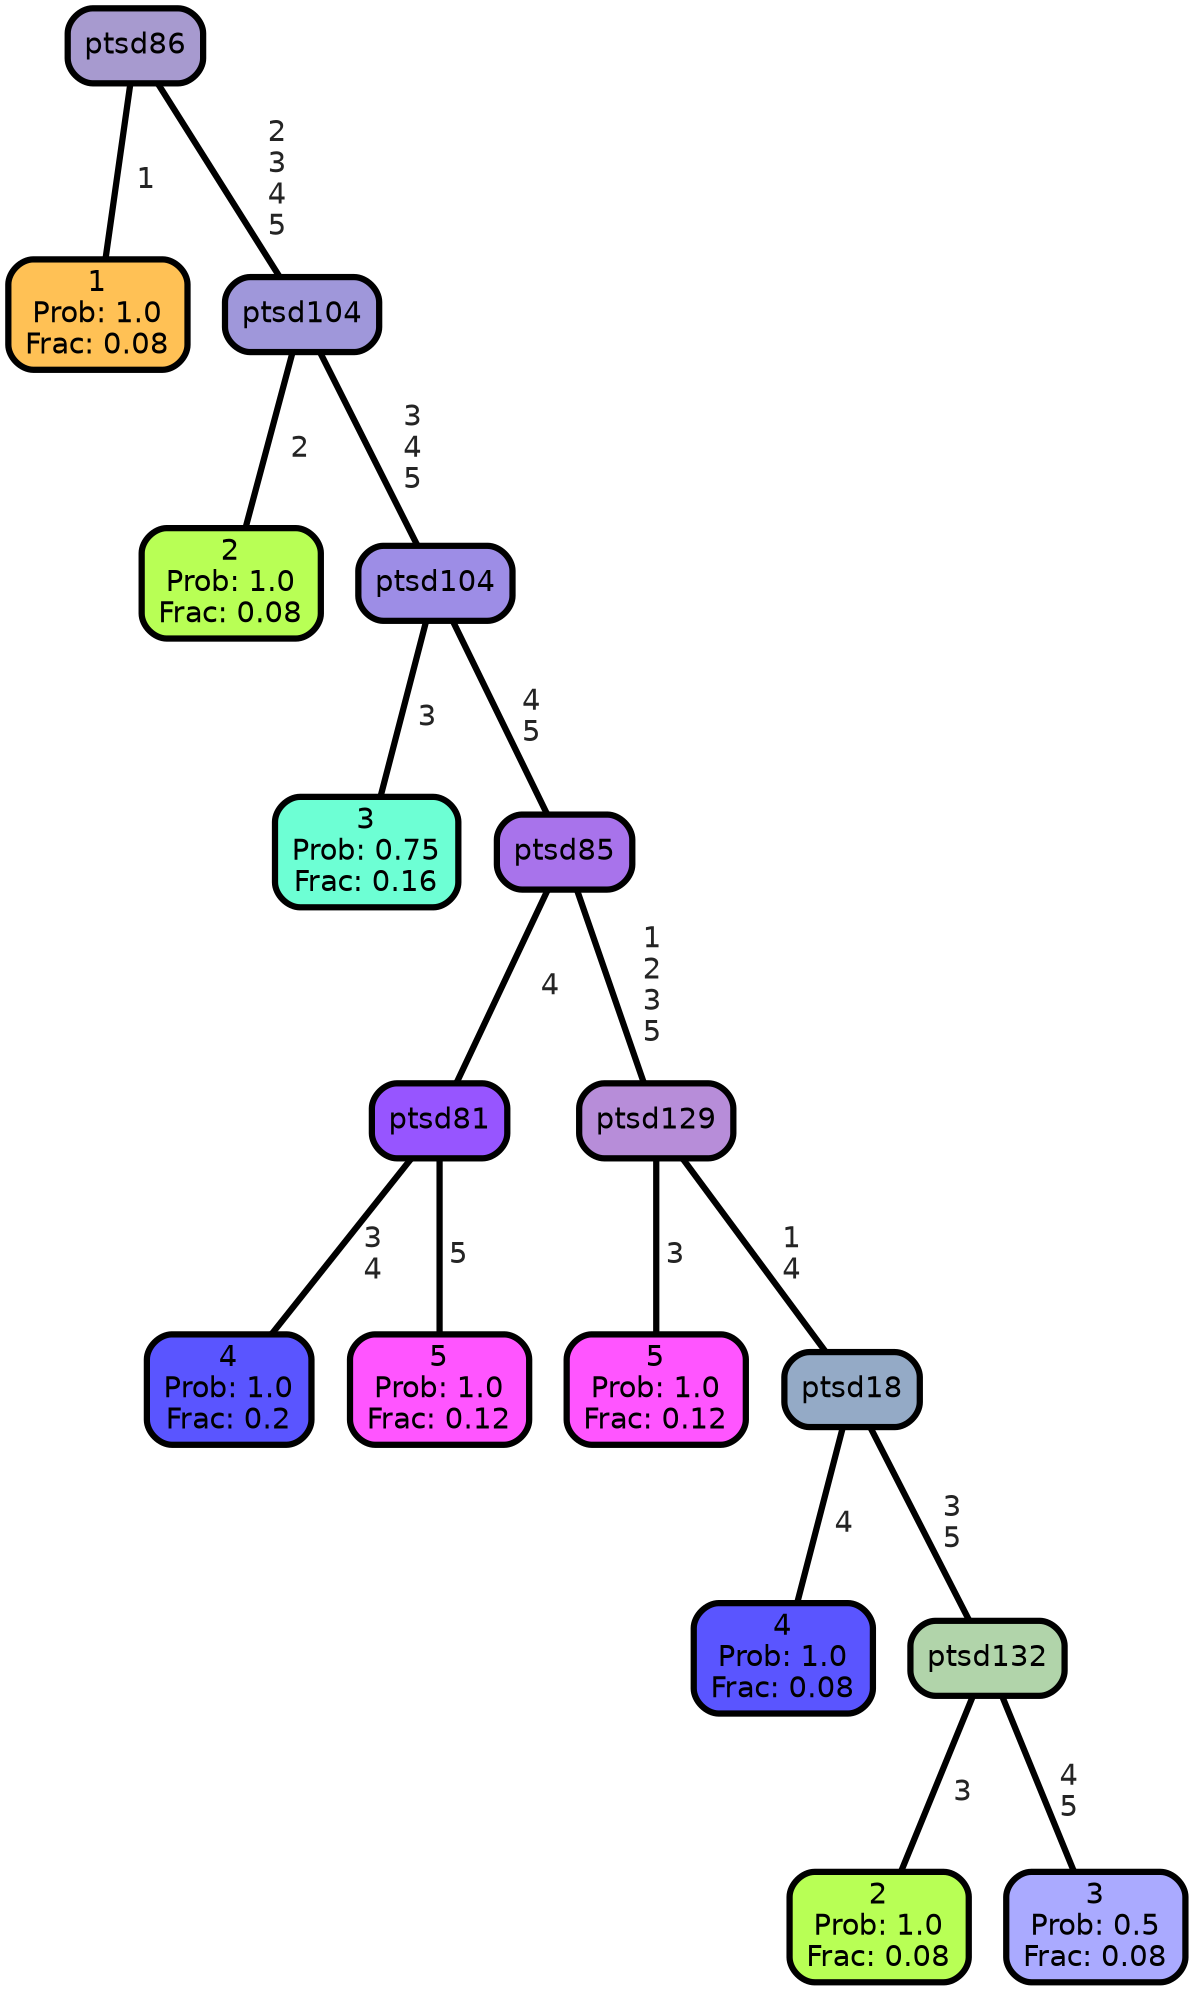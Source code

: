 graph Tree {
node [shape=box, style="filled, rounded",color="black",penwidth="3",fontcolor="black",                 fontname=helvetica] ;
graph [ranksep="0 equally", splines=straight,                 bgcolor=transparent, dpi=200] ;
edge [fontname=helvetica, fontweight=bold,fontcolor=grey14,color=black] ;
0 [label="1
Prob: 1.0
Frac: 0.08", fillcolor="#ffc155"] ;
1 [label="ptsd86", fillcolor="#a79acf"] ;
2 [label="2
Prob: 1.0
Frac: 0.08", fillcolor="#b8ff55"] ;
3 [label="ptsd104", fillcolor="#9f97da"] ;
4 [label="3
Prob: 0.75
Frac: 0.16", fillcolor="#6dffd4"] ;
5 [label="ptsd104", fillcolor="#9d8de6"] ;
6 [label="4
Prob: 1.0
Frac: 0.2", fillcolor="#5a55ff"] ;
7 [label="ptsd81", fillcolor="#9755ff"] ;
8 [label="5
Prob: 1.0
Frac: 0.12", fillcolor="#ff55ff"] ;
9 [label="ptsd85", fillcolor="#a873eb"] ;
10 [label="5
Prob: 1.0
Frac: 0.12", fillcolor="#ff55ff"] ;
11 [label="ptsd129", fillcolor="#b78dd9"] ;
12 [label="4
Prob: 1.0
Frac: 0.08", fillcolor="#5a55ff"] ;
13 [label="ptsd18", fillcolor="#94aac6"] ;
14 [label="2
Prob: 1.0
Frac: 0.08", fillcolor="#b8ff55"] ;
15 [label="ptsd132", fillcolor="#b1d4aa"] ;
16 [label="3
Prob: 0.5
Frac: 0.08", fillcolor="#aaaaff"] ;
1 -- 0 [label=" 1",penwidth=3] ;
1 -- 3 [label=" 2\n 3\n 4\n 5",penwidth=3] ;
3 -- 2 [label=" 2",penwidth=3] ;
3 -- 5 [label=" 3\n 4\n 5",penwidth=3] ;
5 -- 4 [label=" 3",penwidth=3] ;
5 -- 9 [label=" 4\n 5",penwidth=3] ;
7 -- 6 [label=" 3\n 4",penwidth=3] ;
7 -- 8 [label=" 5",penwidth=3] ;
9 -- 7 [label=" 4",penwidth=3] ;
9 -- 11 [label=" 1\n 2\n 3\n 5",penwidth=3] ;
11 -- 10 [label=" 3",penwidth=3] ;
11 -- 13 [label=" 1\n 4",penwidth=3] ;
13 -- 12 [label=" 4",penwidth=3] ;
13 -- 15 [label=" 3\n 5",penwidth=3] ;
15 -- 14 [label=" 3",penwidth=3] ;
15 -- 16 [label=" 4\n 5",penwidth=3] ;
{rank = same;}}